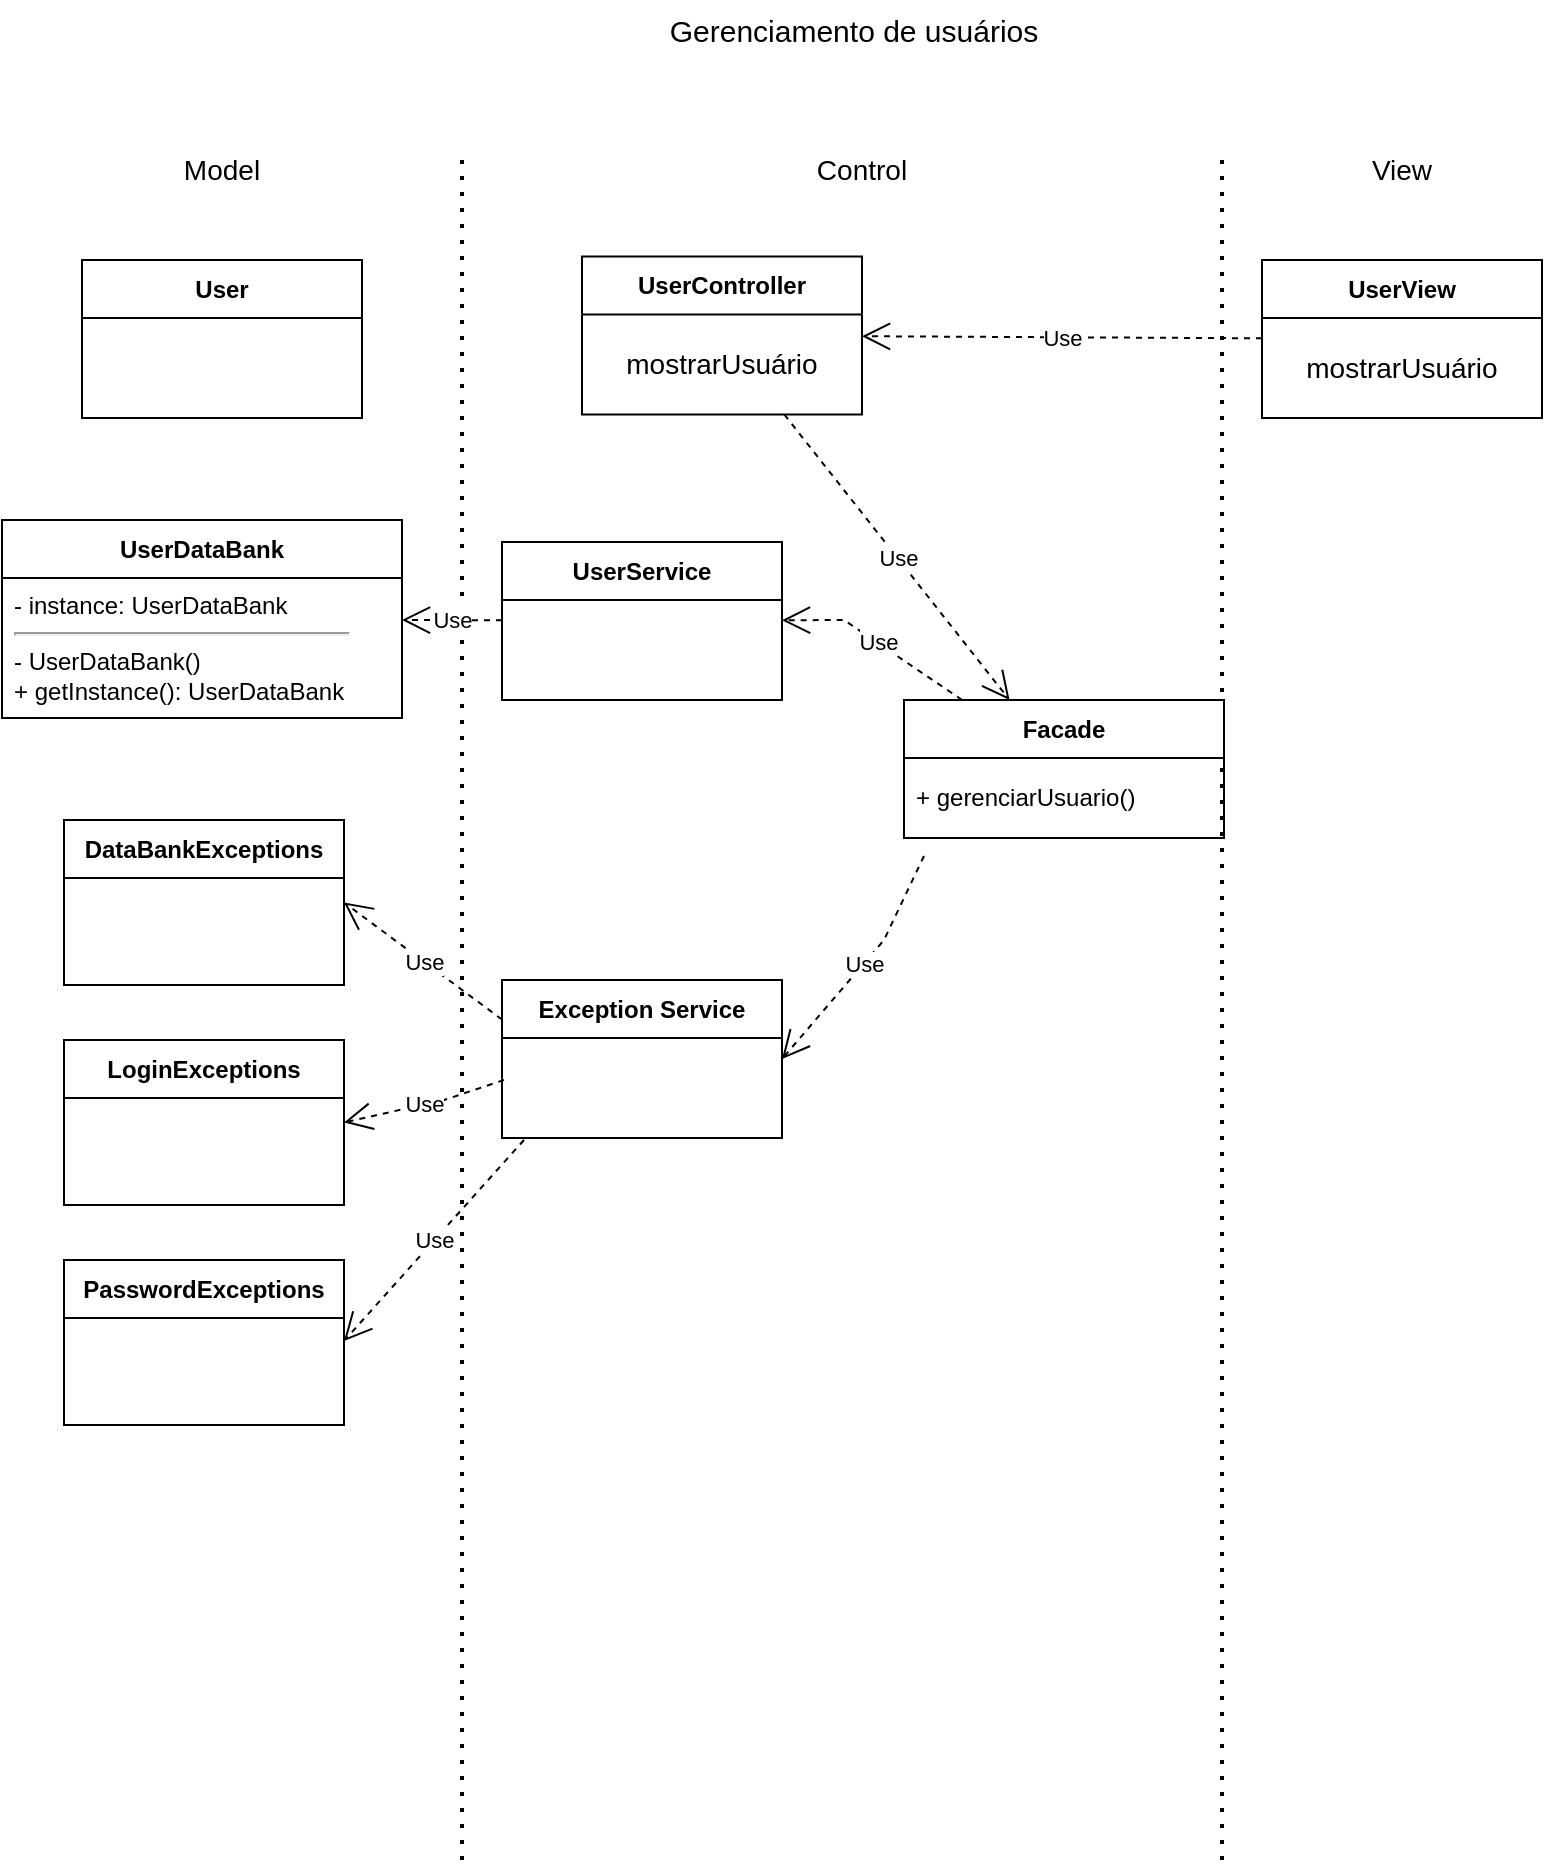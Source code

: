 <mxfile>
    <diagram name="Página-1" id="RMU2CoKOH81r9c3Vbm7-">
        <mxGraphModel dx="1627" dy="606" grid="1" gridSize="10" guides="1" tooltips="1" connect="1" arrows="1" fold="1" page="1" pageScale="1" pageWidth="827" pageHeight="1169" math="0" shadow="0">
            <root>
                <mxCell id="0"/>
                <mxCell id="1" parent="0"/>
                <mxCell id="uDn1Pwh7snKyEjANbBUG-13" value="User" style="swimlane;fontStyle=1;align=center;verticalAlign=middle;childLayout=stackLayout;horizontal=1;startSize=29;horizontalStack=0;resizeParent=1;resizeParentMax=0;resizeLast=0;collapsible=0;marginBottom=0;html=1;whiteSpace=wrap;" parent="1" vertex="1">
                    <mxGeometry x="29" y="140" width="140" height="79" as="geometry"/>
                </mxCell>
                <mxCell id="uDn1Pwh7snKyEjANbBUG-19" value="UserView" style="swimlane;fontStyle=1;align=center;verticalAlign=middle;childLayout=stackLayout;horizontal=1;startSize=29;horizontalStack=0;resizeParent=1;resizeParentMax=0;resizeLast=0;collapsible=0;marginBottom=0;html=1;whiteSpace=wrap;" parent="1" vertex="1">
                    <mxGeometry x="619" y="140" width="140" height="79" as="geometry"/>
                </mxCell>
                <mxCell id="31" value="mostrarUsuário" style="text;html=1;align=center;verticalAlign=middle;whiteSpace=wrap;rounded=0;fontSize=14;" parent="uDn1Pwh7snKyEjANbBUG-19" vertex="1">
                    <mxGeometry y="29" width="140" height="50" as="geometry"/>
                </mxCell>
                <mxCell id="2" value="UserDataBank" style="swimlane;fontStyle=1;align=center;verticalAlign=middle;childLayout=stackLayout;horizontal=1;startSize=29;horizontalStack=0;resizeParent=1;resizeParentMax=0;resizeLast=0;collapsible=0;marginBottom=0;html=1;whiteSpace=wrap;" parent="1" vertex="1">
                    <mxGeometry x="-11" y="270" width="200" height="99" as="geometry"/>
                </mxCell>
                <mxCell id="9" value="- instance: UserDataBank&amp;nbsp;&lt;hr&gt;- UserDataBank()&lt;br&gt;+ getInstance(): UserDataBank&amp;nbsp;" style="text;html=1;align=left;verticalAlign=middle;spacingLeft=4;resizable=0;points=[];autosize=1;strokeColor=none;fillColor=none;" parent="2" vertex="1">
                    <mxGeometry y="29" width="200" height="70" as="geometry"/>
                </mxCell>
                <mxCell id="3" value="UserService" style="swimlane;fontStyle=1;align=center;verticalAlign=middle;childLayout=stackLayout;horizontal=1;startSize=29;horizontalStack=0;resizeParent=1;resizeParentMax=0;resizeLast=0;collapsible=0;marginBottom=0;html=1;whiteSpace=wrap;" parent="1" vertex="1">
                    <mxGeometry x="239" y="281" width="140" height="79" as="geometry"/>
                </mxCell>
                <mxCell id="4" value="UserController" style="swimlane;fontStyle=1;align=center;verticalAlign=middle;childLayout=stackLayout;horizontal=1;startSize=29;horizontalStack=0;resizeParent=1;resizeParentMax=0;resizeLast=0;collapsible=0;marginBottom=0;html=1;whiteSpace=wrap;" parent="1" vertex="1">
                    <mxGeometry x="279" y="138.25" width="140" height="79" as="geometry"/>
                </mxCell>
                <mxCell id="20" value="mostrarUsuário" style="text;html=1;align=center;verticalAlign=middle;whiteSpace=wrap;rounded=0;fontSize=14;" parent="4" vertex="1">
                    <mxGeometry y="29" width="140" height="50" as="geometry"/>
                </mxCell>
                <mxCell id="21" value="Gerenciamento de usuários" style="text;html=1;align=center;verticalAlign=middle;whiteSpace=wrap;rounded=0;fontSize=15;" parent="1" vertex="1">
                    <mxGeometry x="305" y="10" width="220" height="30" as="geometry"/>
                </mxCell>
                <mxCell id="24" value="Model" style="text;html=1;align=center;verticalAlign=middle;whiteSpace=wrap;rounded=0;fontSize=14;" parent="1" vertex="1">
                    <mxGeometry x="69" y="80" width="60" height="30" as="geometry"/>
                </mxCell>
                <mxCell id="25" value="Control" style="text;html=1;align=center;verticalAlign=middle;whiteSpace=wrap;rounded=0;fontSize=14;" parent="1" vertex="1">
                    <mxGeometry x="389" y="80" width="60" height="30" as="geometry"/>
                </mxCell>
                <mxCell id="26" value="View" style="text;html=1;align=center;verticalAlign=middle;whiteSpace=wrap;rounded=0;fontSize=14;" parent="1" vertex="1">
                    <mxGeometry x="659" y="80" width="60" height="30" as="geometry"/>
                </mxCell>
                <mxCell id="28" value="LoginExceptions" style="swimlane;fontStyle=1;align=center;verticalAlign=middle;childLayout=stackLayout;horizontal=1;startSize=29;horizontalStack=0;resizeParent=1;resizeParentMax=0;resizeLast=0;collapsible=0;marginBottom=0;html=1;whiteSpace=wrap;" parent="1" vertex="1">
                    <mxGeometry x="20" y="530" width="140" height="82.5" as="geometry"/>
                </mxCell>
                <mxCell id="29" value="PasswordExceptions" style="swimlane;fontStyle=1;align=center;verticalAlign=middle;childLayout=stackLayout;horizontal=1;startSize=29;horizontalStack=0;resizeParent=1;resizeParentMax=0;resizeLast=0;collapsible=0;marginBottom=0;html=1;whiteSpace=wrap;" parent="1" vertex="1">
                    <mxGeometry x="20" y="640" width="140" height="82.5" as="geometry"/>
                </mxCell>
                <mxCell id="30" value="DataBankExceptions" style="swimlane;fontStyle=1;align=center;verticalAlign=middle;childLayout=stackLayout;horizontal=1;startSize=29;horizontalStack=0;resizeParent=1;resizeParentMax=0;resizeLast=0;collapsible=0;marginBottom=0;html=1;whiteSpace=wrap;" parent="1" vertex="1">
                    <mxGeometry x="20" y="420" width="140" height="82.5" as="geometry"/>
                </mxCell>
                <mxCell id="33" value="" style="endArrow=none;dashed=1;html=1;dashPattern=1 3;strokeWidth=2;" parent="1" edge="1">
                    <mxGeometry width="50" height="50" relative="1" as="geometry">
                        <mxPoint x="219" y="940" as="sourcePoint"/>
                        <mxPoint x="219" y="90" as="targetPoint"/>
                    </mxGeometry>
                </mxCell>
                <mxCell id="36" value="" style="endArrow=none;dashed=1;html=1;dashPattern=1 3;strokeWidth=2;" parent="1" edge="1">
                    <mxGeometry width="50" height="50" relative="1" as="geometry">
                        <mxPoint x="599" y="940" as="sourcePoint"/>
                        <mxPoint x="599" y="90" as="targetPoint"/>
                    </mxGeometry>
                </mxCell>
                <mxCell id="facade-1" value="Facade" style="swimlane;fontStyle=1;align=center;verticalAlign=middle;childLayout=stackLayout;horizontal=1;startSize=29;horizontalStack=0;resizeParent=1;resizeParentMax=0;resizeLast=0;collapsible=0;marginBottom=0;html=1;whiteSpace=wrap;" parent="1" vertex="1">
                    <mxGeometry x="440" y="360" width="160" height="69" as="geometry"/>
                </mxCell>
                <mxCell id="facade-methods" value="+ gerenciarUsuario()" style="text;html=1;align=left;verticalAlign=middle;spacingLeft=4;resizable=0;points=[];autosize=1;strokeColor=none;fillColor=none;" parent="facade-1" vertex="1">
                    <mxGeometry y="29" width="160" height="40" as="geometry"/>
                </mxCell>
                <mxCell id="edge-controller-facade" value="Use" style="endArrow=open;endSize=12;dashed=1;html=1;rounded=0;" parent="1" source="4" target="facade-1" edge="1">
                    <mxGeometry width="160" relative="1" as="geometry">
                        <mxPoint x="409" y="178" as="sourcePoint"/>
                        <mxPoint x="439" y="178" as="targetPoint"/>
                    </mxGeometry>
                </mxCell>
                <mxCell id="edge-view-controller" value="Use" style="endArrow=open;endSize=12;dashed=1;html=1;rounded=0;" parent="1" source="uDn1Pwh7snKyEjANbBUG-19" target="4" edge="1">
                    <mxGeometry width="160" relative="1" as="geometry">
                        <mxPoint x="500" y="180" as="sourcePoint"/>
                        <mxPoint x="409" y="180" as="targetPoint"/>
                    </mxGeometry>
                </mxCell>
                <mxCell id="edge-facade-user" value="Use" style="endArrow=open;endSize=12;dashed=1;html=1;rounded=0;" parent="1" source="facade-1" target="3" edge="1">
                    <mxGeometry width="160" relative="1" as="geometry">
                        <mxPoint x="439" y="240" as="sourcePoint"/>
                        <mxPoint x="379" y="290" as="targetPoint"/>
                        <Array as="points">
                            <mxPoint x="410" y="320"/>
                        </Array>
                    </mxGeometry>
                </mxCell>
                <mxCell id="edge-service-db" value="Use" style="endArrow=open;endSize=12;dashed=1;html=1;rounded=0;" parent="1" source="3" target="2" edge="1">
                    <mxGeometry width="160" relative="1" as="geometry">
                        <mxPoint x="249" y="330" as="sourcePoint"/>
                        <mxPoint x="209" y="360" as="targetPoint"/>
                    </mxGeometry>
                </mxCell>
                <mxCell id="37" value="Exception Service" style="swimlane;fontStyle=1;align=center;verticalAlign=middle;childLayout=stackLayout;horizontal=1;startSize=29;horizontalStack=0;resizeParent=1;resizeParentMax=0;resizeLast=0;collapsible=0;marginBottom=0;html=1;whiteSpace=wrap;" vertex="1" parent="1">
                    <mxGeometry x="239" y="500" width="140" height="79" as="geometry"/>
                </mxCell>
                <mxCell id="40" value="Use" style="endArrow=open;endSize=12;dashed=1;html=1;rounded=0;entryX=1;entryY=0.5;entryDx=0;entryDy=0;" edge="1" parent="1" target="28">
                    <mxGeometry width="160" relative="1" as="geometry">
                        <mxPoint x="240" y="550" as="sourcePoint"/>
                        <mxPoint x="160" y="540" as="targetPoint"/>
                        <Array as="points">
                            <mxPoint x="210" y="560"/>
                        </Array>
                    </mxGeometry>
                </mxCell>
                <mxCell id="41" value="Use" style="endArrow=open;endSize=12;dashed=1;html=1;rounded=0;entryX=1;entryY=0.5;entryDx=0;entryDy=0;" edge="1" parent="1">
                    <mxGeometry width="160" relative="1" as="geometry">
                        <mxPoint x="250" y="580" as="sourcePoint"/>
                        <mxPoint x="160" y="680.5" as="targetPoint"/>
                        <Array as="points"/>
                    </mxGeometry>
                </mxCell>
                <mxCell id="42" value="Use" style="endArrow=open;endSize=12;dashed=1;html=1;rounded=0;entryX=1;entryY=0.5;entryDx=0;entryDy=0;" edge="1" parent="1" target="37">
                    <mxGeometry width="160" relative="1" as="geometry">
                        <mxPoint x="450" y="438" as="sourcePoint"/>
                        <mxPoint x="389" y="447" as="targetPoint"/>
                        <Array as="points">
                            <mxPoint x="430" y="480"/>
                        </Array>
                    </mxGeometry>
                </mxCell>
                <mxCell id="44" value="Use" style="endArrow=open;endSize=12;dashed=1;html=1;rounded=0;entryX=1;entryY=0.5;entryDx=0;entryDy=0;exitX=0;exitY=0.25;exitDx=0;exitDy=0;" edge="1" parent="1" source="37" target="30">
                    <mxGeometry width="160" relative="1" as="geometry">
                        <mxPoint x="250" y="560" as="sourcePoint"/>
                        <mxPoint x="170" y="581" as="targetPoint"/>
                        <Array as="points"/>
                    </mxGeometry>
                </mxCell>
            </root>
        </mxGraphModel>
    </diagram>
</mxfile>